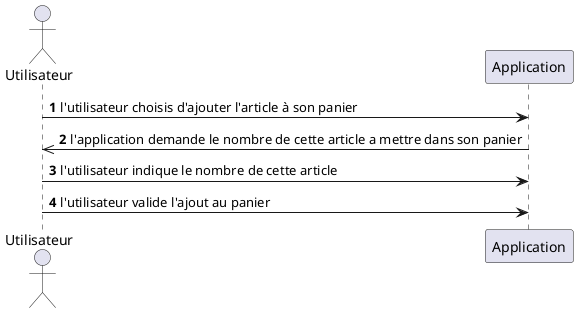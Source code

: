 @startuml
Autonumber
Actor Utilisateur As U
Participant Application As A
U -> A : l'utilisateur choisis d'ajouter l'article à son panier
A ->> U : l'application demande le nombre de cette article a mettre dans son panier
U -> A : l'utilisateur indique le nombre de cette article
U -> A: l'utilisateur valide l'ajout au panier
@enduml